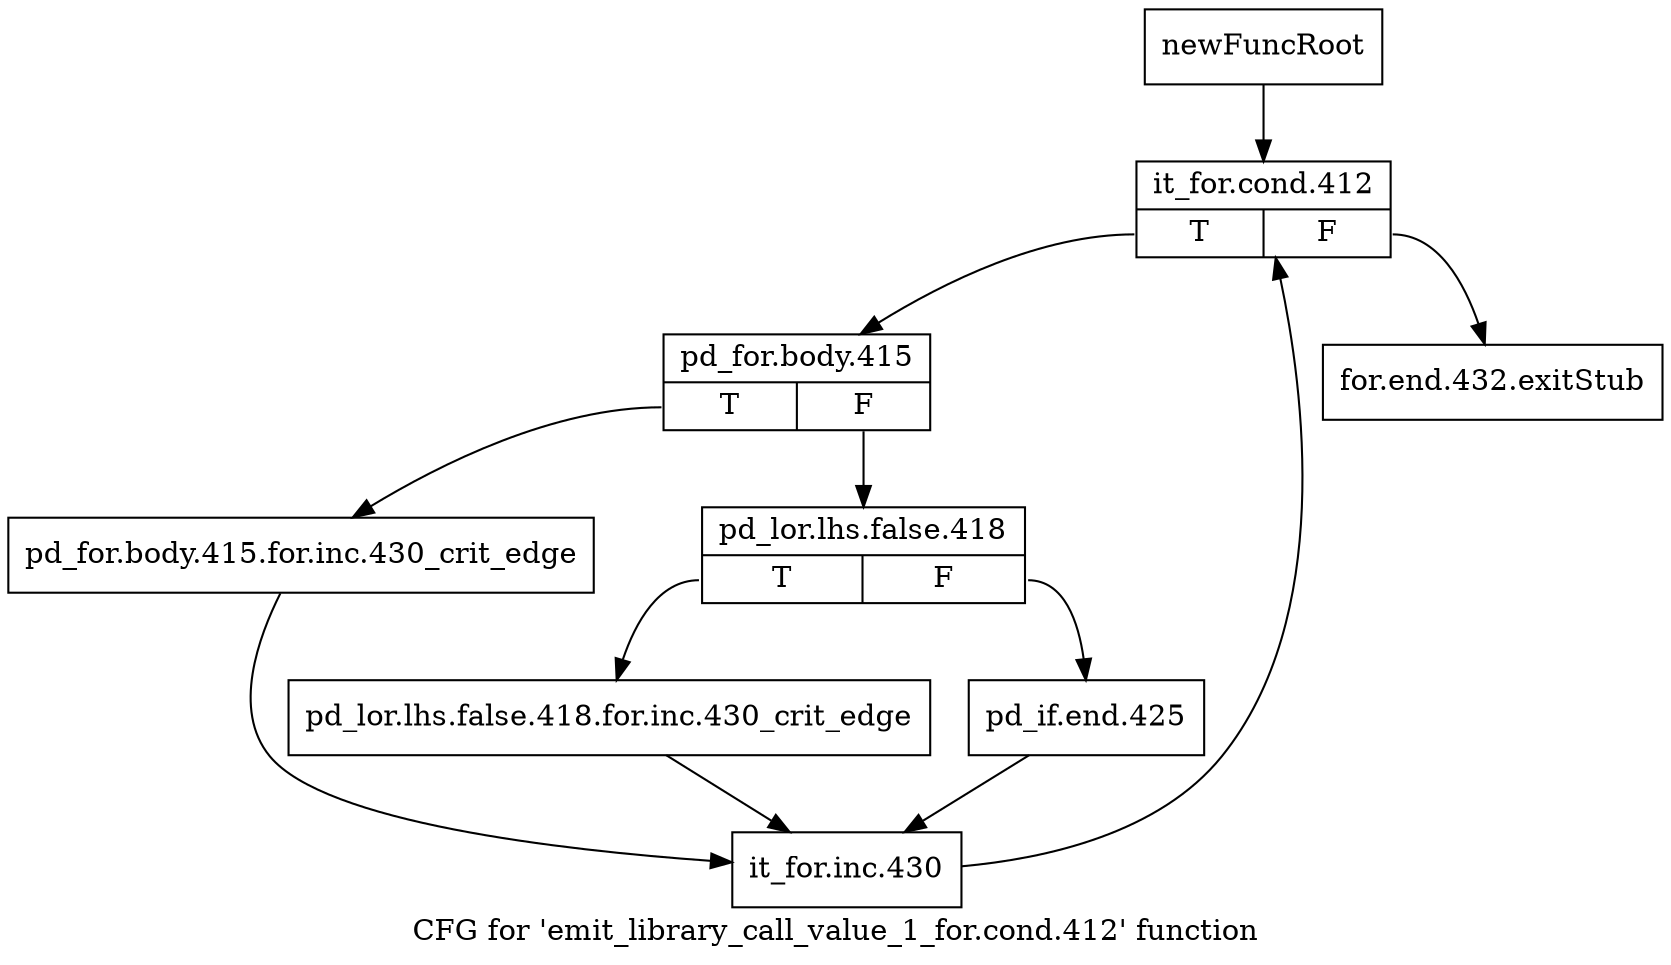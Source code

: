 digraph "CFG for 'emit_library_call_value_1_for.cond.412' function" {
	label="CFG for 'emit_library_call_value_1_for.cond.412' function";

	Node0x7a9a710 [shape=record,label="{newFuncRoot}"];
	Node0x7a9a710 -> Node0x7a9a7b0;
	Node0x7a9a760 [shape=record,label="{for.end.432.exitStub}"];
	Node0x7a9a7b0 [shape=record,label="{it_for.cond.412|{<s0>T|<s1>F}}"];
	Node0x7a9a7b0:s0 -> Node0x7a9a800;
	Node0x7a9a7b0:s1 -> Node0x7a9a760;
	Node0x7a9a800 [shape=record,label="{pd_for.body.415|{<s0>T|<s1>F}}"];
	Node0x7a9a800:s0 -> Node0x7a9a940;
	Node0x7a9a800:s1 -> Node0x7a9a850;
	Node0x7a9a850 [shape=record,label="{pd_lor.lhs.false.418|{<s0>T|<s1>F}}"];
	Node0x7a9a850:s0 -> Node0x7a9a8f0;
	Node0x7a9a850:s1 -> Node0x7a9a8a0;
	Node0x7a9a8a0 [shape=record,label="{pd_if.end.425}"];
	Node0x7a9a8a0 -> Node0x7a9a990;
	Node0x7a9a8f0 [shape=record,label="{pd_lor.lhs.false.418.for.inc.430_crit_edge}"];
	Node0x7a9a8f0 -> Node0x7a9a990;
	Node0x7a9a940 [shape=record,label="{pd_for.body.415.for.inc.430_crit_edge}"];
	Node0x7a9a940 -> Node0x7a9a990;
	Node0x7a9a990 [shape=record,label="{it_for.inc.430}"];
	Node0x7a9a990 -> Node0x7a9a7b0;
}
